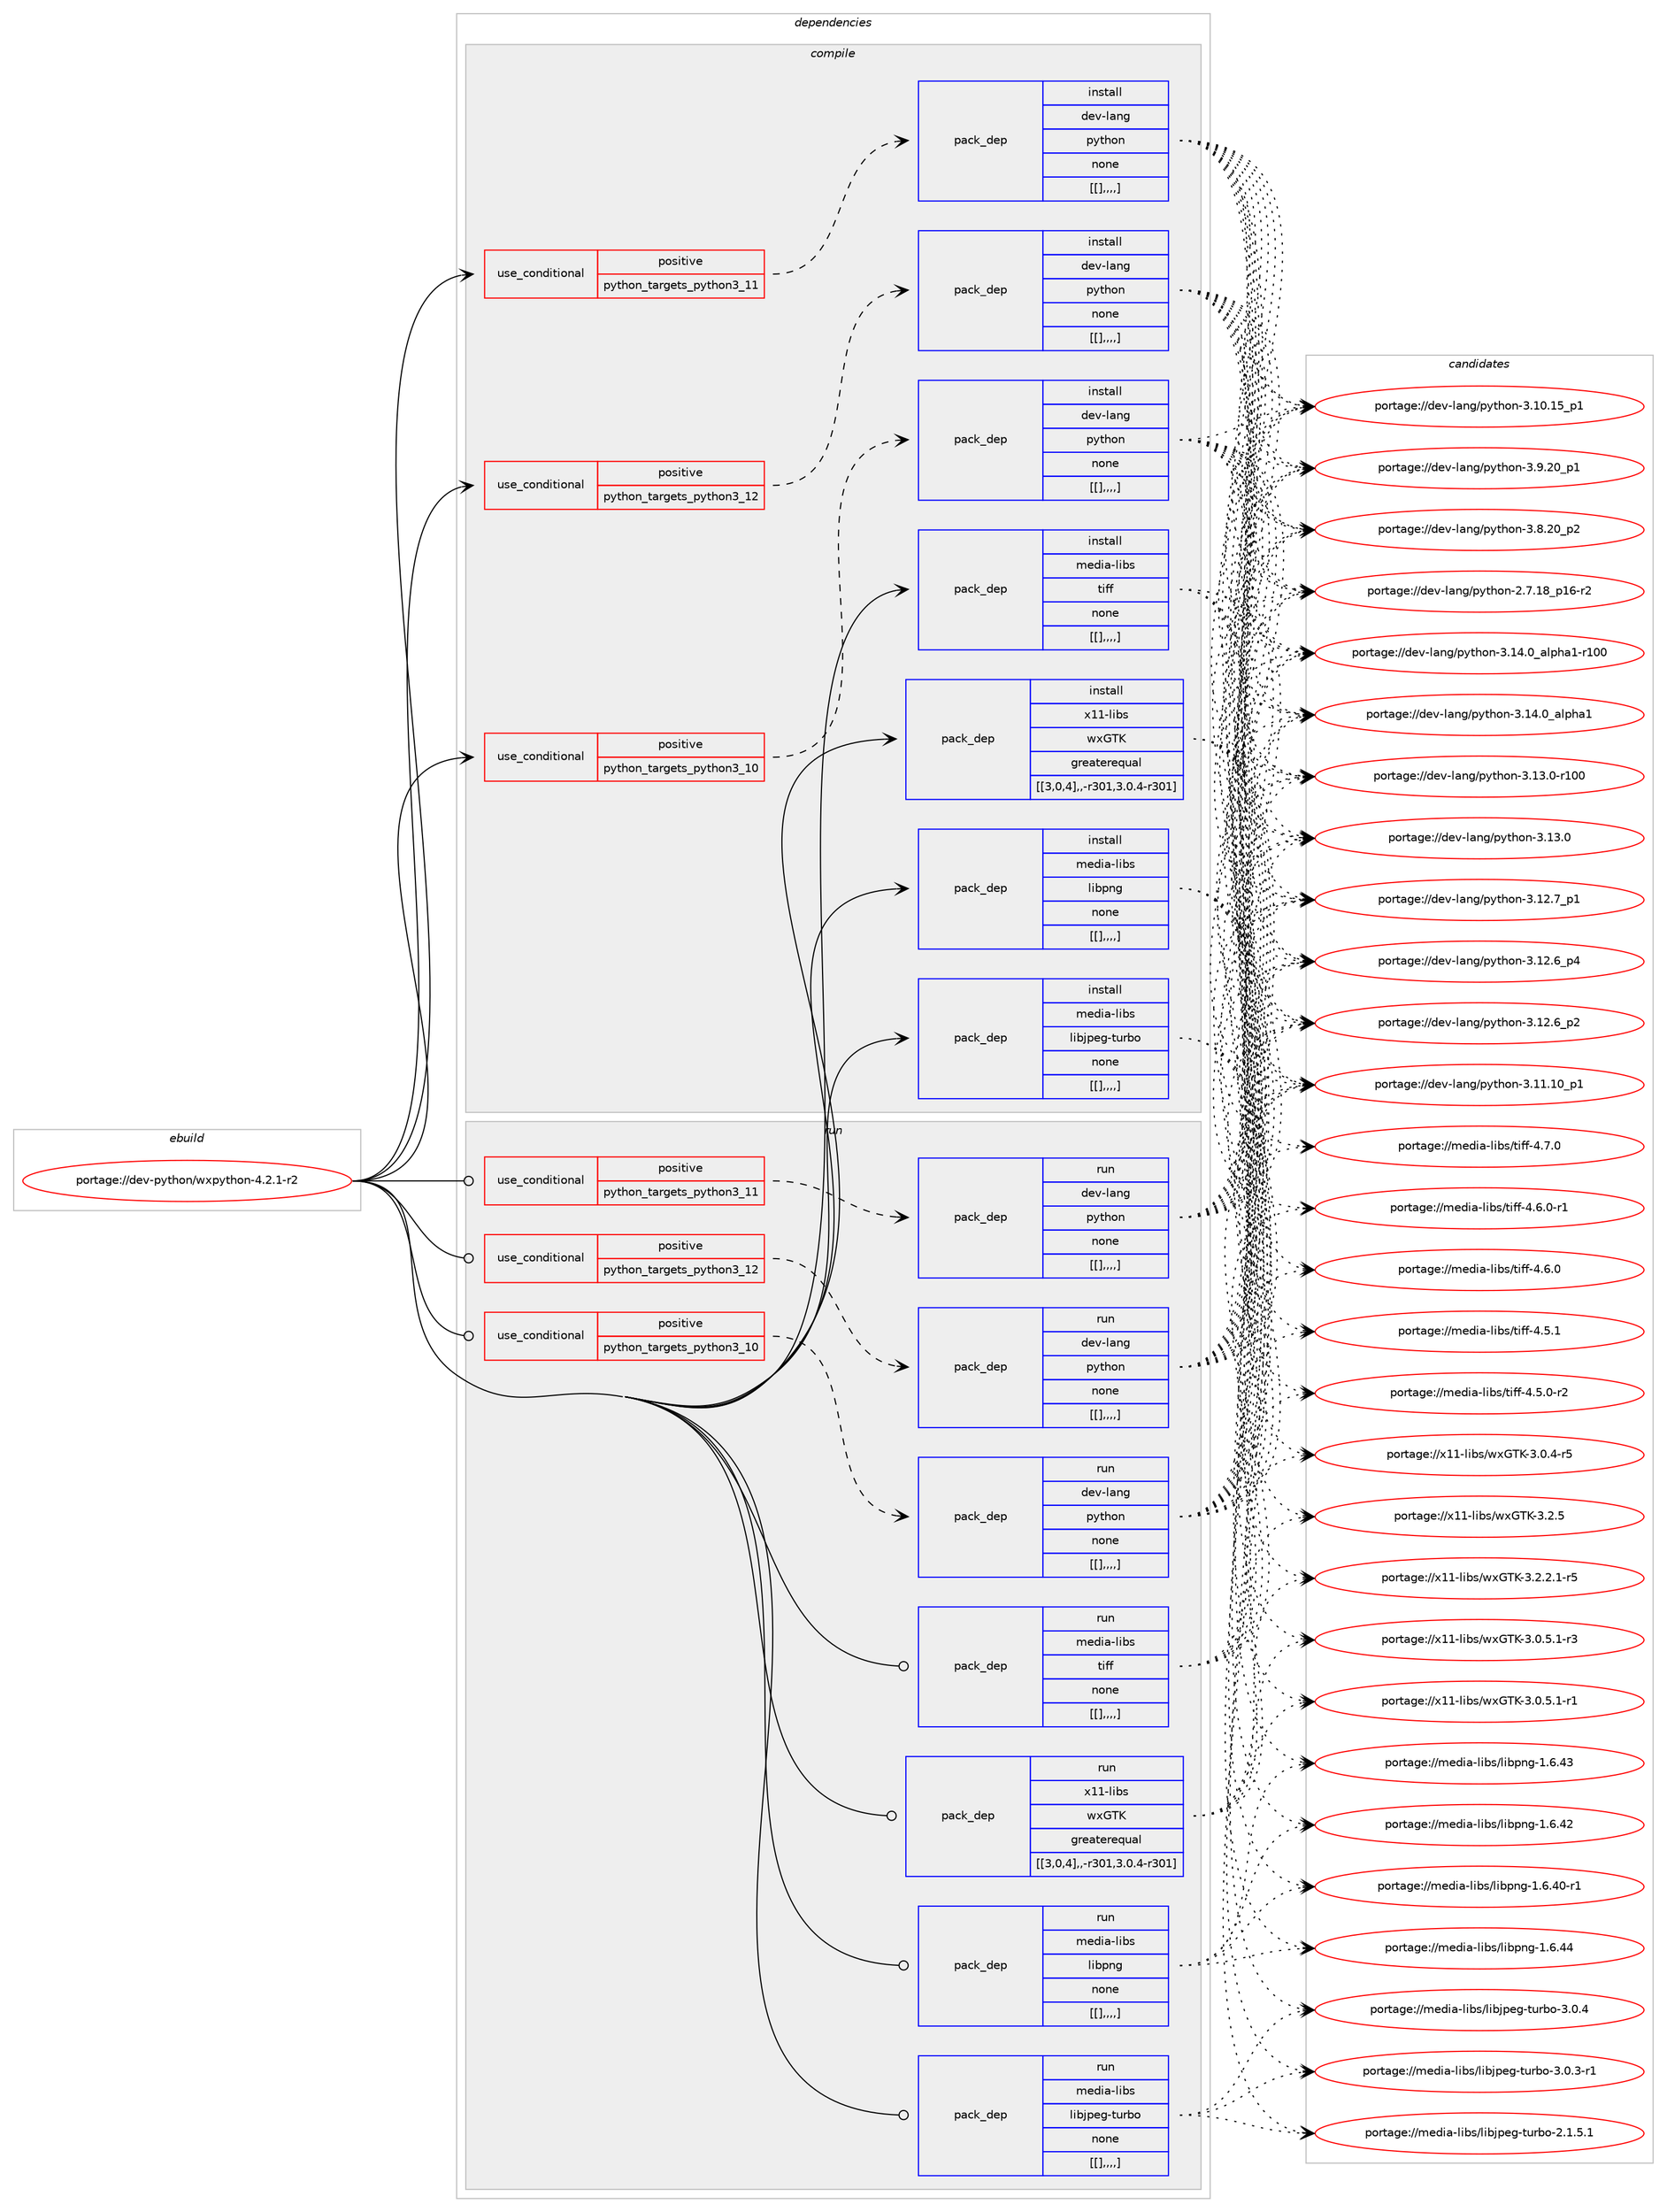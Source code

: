 digraph prolog {

# *************
# Graph options
# *************

newrank=true;
concentrate=true;
compound=true;
graph [rankdir=LR,fontname=Helvetica,fontsize=10,ranksep=1.5];#, ranksep=2.5, nodesep=0.2];
edge  [arrowhead=vee];
node  [fontname=Helvetica,fontsize=10];

# **********
# The ebuild
# **********

subgraph cluster_leftcol {
color=gray;
label=<<i>ebuild</i>>;
id [label="portage://dev-python/wxpython-4.2.1-r2", color=red, width=4, href="../dev-python/wxpython-4.2.1-r2.svg"];
}

# ****************
# The dependencies
# ****************

subgraph cluster_midcol {
color=gray;
label=<<i>dependencies</i>>;
subgraph cluster_compile {
fillcolor="#eeeeee";
style=filled;
label=<<i>compile</i>>;
subgraph cond44253 {
dependency175074 [label=<<TABLE BORDER="0" CELLBORDER="1" CELLSPACING="0" CELLPADDING="4"><TR><TD ROWSPAN="3" CELLPADDING="10">use_conditional</TD></TR><TR><TD>positive</TD></TR><TR><TD>python_targets_python3_10</TD></TR></TABLE>>, shape=none, color=red];
subgraph pack129469 {
dependency175095 [label=<<TABLE BORDER="0" CELLBORDER="1" CELLSPACING="0" CELLPADDING="4" WIDTH="220"><TR><TD ROWSPAN="6" CELLPADDING="30">pack_dep</TD></TR><TR><TD WIDTH="110">install</TD></TR><TR><TD>dev-lang</TD></TR><TR><TD>python</TD></TR><TR><TD>none</TD></TR><TR><TD>[[],,,,]</TD></TR></TABLE>>, shape=none, color=blue];
}
dependency175074:e -> dependency175095:w [weight=20,style="dashed",arrowhead="vee"];
}
id:e -> dependency175074:w [weight=20,style="solid",arrowhead="vee"];
subgraph cond44280 {
dependency175108 [label=<<TABLE BORDER="0" CELLBORDER="1" CELLSPACING="0" CELLPADDING="4"><TR><TD ROWSPAN="3" CELLPADDING="10">use_conditional</TD></TR><TR><TD>positive</TD></TR><TR><TD>python_targets_python3_11</TD></TR></TABLE>>, shape=none, color=red];
subgraph pack129507 {
dependency175240 [label=<<TABLE BORDER="0" CELLBORDER="1" CELLSPACING="0" CELLPADDING="4" WIDTH="220"><TR><TD ROWSPAN="6" CELLPADDING="30">pack_dep</TD></TR><TR><TD WIDTH="110">install</TD></TR><TR><TD>dev-lang</TD></TR><TR><TD>python</TD></TR><TR><TD>none</TD></TR><TR><TD>[[],,,,]</TD></TR></TABLE>>, shape=none, color=blue];
}
dependency175108:e -> dependency175240:w [weight=20,style="dashed",arrowhead="vee"];
}
id:e -> dependency175108:w [weight=20,style="solid",arrowhead="vee"];
subgraph cond44337 {
dependency175243 [label=<<TABLE BORDER="0" CELLBORDER="1" CELLSPACING="0" CELLPADDING="4"><TR><TD ROWSPAN="3" CELLPADDING="10">use_conditional</TD></TR><TR><TD>positive</TD></TR><TR><TD>python_targets_python3_12</TD></TR></TABLE>>, shape=none, color=red];
subgraph pack129563 {
dependency175248 [label=<<TABLE BORDER="0" CELLBORDER="1" CELLSPACING="0" CELLPADDING="4" WIDTH="220"><TR><TD ROWSPAN="6" CELLPADDING="30">pack_dep</TD></TR><TR><TD WIDTH="110">install</TD></TR><TR><TD>dev-lang</TD></TR><TR><TD>python</TD></TR><TR><TD>none</TD></TR><TR><TD>[[],,,,]</TD></TR></TABLE>>, shape=none, color=blue];
}
dependency175243:e -> dependency175248:w [weight=20,style="dashed",arrowhead="vee"];
}
id:e -> dependency175243:w [weight=20,style="solid",arrowhead="vee"];
subgraph pack129568 {
dependency175257 [label=<<TABLE BORDER="0" CELLBORDER="1" CELLSPACING="0" CELLPADDING="4" WIDTH="220"><TR><TD ROWSPAN="6" CELLPADDING="30">pack_dep</TD></TR><TR><TD WIDTH="110">install</TD></TR><TR><TD>media-libs</TD></TR><TR><TD>libjpeg-turbo</TD></TR><TR><TD>none</TD></TR><TR><TD>[[],,,,]</TD></TR></TABLE>>, shape=none, color=blue];
}
id:e -> dependency175257:w [weight=20,style="solid",arrowhead="vee"];
subgraph pack129610 {
dependency175335 [label=<<TABLE BORDER="0" CELLBORDER="1" CELLSPACING="0" CELLPADDING="4" WIDTH="220"><TR><TD ROWSPAN="6" CELLPADDING="30">pack_dep</TD></TR><TR><TD WIDTH="110">install</TD></TR><TR><TD>media-libs</TD></TR><TR><TD>libpng</TD></TR><TR><TD>none</TD></TR><TR><TD>[[],,,,]</TD></TR></TABLE>>, shape=none, color=blue];
}
id:e -> dependency175335:w [weight=20,style="solid",arrowhead="vee"];
subgraph pack129626 {
dependency175359 [label=<<TABLE BORDER="0" CELLBORDER="1" CELLSPACING="0" CELLPADDING="4" WIDTH="220"><TR><TD ROWSPAN="6" CELLPADDING="30">pack_dep</TD></TR><TR><TD WIDTH="110">install</TD></TR><TR><TD>media-libs</TD></TR><TR><TD>tiff</TD></TR><TR><TD>none</TD></TR><TR><TD>[[],,,,]</TD></TR></TABLE>>, shape=none, color=blue];
}
id:e -> dependency175359:w [weight=20,style="solid",arrowhead="vee"];
subgraph pack129652 {
dependency175405 [label=<<TABLE BORDER="0" CELLBORDER="1" CELLSPACING="0" CELLPADDING="4" WIDTH="220"><TR><TD ROWSPAN="6" CELLPADDING="30">pack_dep</TD></TR><TR><TD WIDTH="110">install</TD></TR><TR><TD>x11-libs</TD></TR><TR><TD>wxGTK</TD></TR><TR><TD>greaterequal</TD></TR><TR><TD>[[3,0,4],,-r301,3.0.4-r301]</TD></TR></TABLE>>, shape=none, color=blue];
}
id:e -> dependency175405:w [weight=20,style="solid",arrowhead="vee"];
}
subgraph cluster_compileandrun {
fillcolor="#eeeeee";
style=filled;
label=<<i>compile and run</i>>;
}
subgraph cluster_run {
fillcolor="#eeeeee";
style=filled;
label=<<i>run</i>>;
subgraph cond44445 {
dependency175521 [label=<<TABLE BORDER="0" CELLBORDER="1" CELLSPACING="0" CELLPADDING="4"><TR><TD ROWSPAN="3" CELLPADDING="10">use_conditional</TD></TR><TR><TD>positive</TD></TR><TR><TD>python_targets_python3_10</TD></TR></TABLE>>, shape=none, color=red];
subgraph pack129744 {
dependency175566 [label=<<TABLE BORDER="0" CELLBORDER="1" CELLSPACING="0" CELLPADDING="4" WIDTH="220"><TR><TD ROWSPAN="6" CELLPADDING="30">pack_dep</TD></TR><TR><TD WIDTH="110">run</TD></TR><TR><TD>dev-lang</TD></TR><TR><TD>python</TD></TR><TR><TD>none</TD></TR><TR><TD>[[],,,,]</TD></TR></TABLE>>, shape=none, color=blue];
}
dependency175521:e -> dependency175566:w [weight=20,style="dashed",arrowhead="vee"];
}
id:e -> dependency175521:w [weight=20,style="solid",arrowhead="odot"];
subgraph cond44483 {
dependency175622 [label=<<TABLE BORDER="0" CELLBORDER="1" CELLSPACING="0" CELLPADDING="4"><TR><TD ROWSPAN="3" CELLPADDING="10">use_conditional</TD></TR><TR><TD>positive</TD></TR><TR><TD>python_targets_python3_11</TD></TR></TABLE>>, shape=none, color=red];
subgraph pack129780 {
dependency175656 [label=<<TABLE BORDER="0" CELLBORDER="1" CELLSPACING="0" CELLPADDING="4" WIDTH="220"><TR><TD ROWSPAN="6" CELLPADDING="30">pack_dep</TD></TR><TR><TD WIDTH="110">run</TD></TR><TR><TD>dev-lang</TD></TR><TR><TD>python</TD></TR><TR><TD>none</TD></TR><TR><TD>[[],,,,]</TD></TR></TABLE>>, shape=none, color=blue];
}
dependency175622:e -> dependency175656:w [weight=20,style="dashed",arrowhead="vee"];
}
id:e -> dependency175622:w [weight=20,style="solid",arrowhead="odot"];
subgraph cond44514 {
dependency175670 [label=<<TABLE BORDER="0" CELLBORDER="1" CELLSPACING="0" CELLPADDING="4"><TR><TD ROWSPAN="3" CELLPADDING="10">use_conditional</TD></TR><TR><TD>positive</TD></TR><TR><TD>python_targets_python3_12</TD></TR></TABLE>>, shape=none, color=red];
subgraph pack129839 {
dependency175741 [label=<<TABLE BORDER="0" CELLBORDER="1" CELLSPACING="0" CELLPADDING="4" WIDTH="220"><TR><TD ROWSPAN="6" CELLPADDING="30">pack_dep</TD></TR><TR><TD WIDTH="110">run</TD></TR><TR><TD>dev-lang</TD></TR><TR><TD>python</TD></TR><TR><TD>none</TD></TR><TR><TD>[[],,,,]</TD></TR></TABLE>>, shape=none, color=blue];
}
dependency175670:e -> dependency175741:w [weight=20,style="dashed",arrowhead="vee"];
}
id:e -> dependency175670:w [weight=20,style="solid",arrowhead="odot"];
subgraph pack129857 {
dependency175762 [label=<<TABLE BORDER="0" CELLBORDER="1" CELLSPACING="0" CELLPADDING="4" WIDTH="220"><TR><TD ROWSPAN="6" CELLPADDING="30">pack_dep</TD></TR><TR><TD WIDTH="110">run</TD></TR><TR><TD>media-libs</TD></TR><TR><TD>libjpeg-turbo</TD></TR><TR><TD>none</TD></TR><TR><TD>[[],,,,]</TD></TR></TABLE>>, shape=none, color=blue];
}
id:e -> dependency175762:w [weight=20,style="solid",arrowhead="odot"];
subgraph pack129860 {
dependency175799 [label=<<TABLE BORDER="0" CELLBORDER="1" CELLSPACING="0" CELLPADDING="4" WIDTH="220"><TR><TD ROWSPAN="6" CELLPADDING="30">pack_dep</TD></TR><TR><TD WIDTH="110">run</TD></TR><TR><TD>media-libs</TD></TR><TR><TD>libpng</TD></TR><TR><TD>none</TD></TR><TR><TD>[[],,,,]</TD></TR></TABLE>>, shape=none, color=blue];
}
id:e -> dependency175799:w [weight=20,style="solid",arrowhead="odot"];
subgraph pack129895 {
dependency175831 [label=<<TABLE BORDER="0" CELLBORDER="1" CELLSPACING="0" CELLPADDING="4" WIDTH="220"><TR><TD ROWSPAN="6" CELLPADDING="30">pack_dep</TD></TR><TR><TD WIDTH="110">run</TD></TR><TR><TD>media-libs</TD></TR><TR><TD>tiff</TD></TR><TR><TD>none</TD></TR><TR><TD>[[],,,,]</TD></TR></TABLE>>, shape=none, color=blue];
}
id:e -> dependency175831:w [weight=20,style="solid",arrowhead="odot"];
subgraph pack129898 {
dependency175835 [label=<<TABLE BORDER="0" CELLBORDER="1" CELLSPACING="0" CELLPADDING="4" WIDTH="220"><TR><TD ROWSPAN="6" CELLPADDING="30">pack_dep</TD></TR><TR><TD WIDTH="110">run</TD></TR><TR><TD>x11-libs</TD></TR><TR><TD>wxGTK</TD></TR><TR><TD>greaterequal</TD></TR><TR><TD>[[3,0,4],,-r301,3.0.4-r301]</TD></TR></TABLE>>, shape=none, color=blue];
}
id:e -> dependency175835:w [weight=20,style="solid",arrowhead="odot"];
}
}

# **************
# The candidates
# **************

subgraph cluster_choices {
rank=same;
color=gray;
label=<<i>candidates</i>>;

subgraph choice129734 {
color=black;
nodesep=1;
choice100101118451089711010347112121116104111110455146495246489597108112104974945114494848 [label="portage://dev-lang/python-3.14.0_alpha1-r100", color=red, width=4,href="../dev-lang/python-3.14.0_alpha1-r100.svg"];
choice1001011184510897110103471121211161041111104551464952464895971081121049749 [label="portage://dev-lang/python-3.14.0_alpha1", color=red, width=4,href="../dev-lang/python-3.14.0_alpha1.svg"];
choice1001011184510897110103471121211161041111104551464951464845114494848 [label="portage://dev-lang/python-3.13.0-r100", color=red, width=4,href="../dev-lang/python-3.13.0-r100.svg"];
choice10010111845108971101034711212111610411111045514649514648 [label="portage://dev-lang/python-3.13.0", color=red, width=4,href="../dev-lang/python-3.13.0.svg"];
choice100101118451089711010347112121116104111110455146495046559511249 [label="portage://dev-lang/python-3.12.7_p1", color=red, width=4,href="../dev-lang/python-3.12.7_p1.svg"];
choice100101118451089711010347112121116104111110455146495046549511252 [label="portage://dev-lang/python-3.12.6_p4", color=red, width=4,href="../dev-lang/python-3.12.6_p4.svg"];
choice100101118451089711010347112121116104111110455146495046549511250 [label="portage://dev-lang/python-3.12.6_p2", color=red, width=4,href="../dev-lang/python-3.12.6_p2.svg"];
choice10010111845108971101034711212111610411111045514649494649489511249 [label="portage://dev-lang/python-3.11.10_p1", color=red, width=4,href="../dev-lang/python-3.11.10_p1.svg"];
choice10010111845108971101034711212111610411111045514649484649539511249 [label="portage://dev-lang/python-3.10.15_p1", color=red, width=4,href="../dev-lang/python-3.10.15_p1.svg"];
choice100101118451089711010347112121116104111110455146574650489511249 [label="portage://dev-lang/python-3.9.20_p1", color=red, width=4,href="../dev-lang/python-3.9.20_p1.svg"];
choice100101118451089711010347112121116104111110455146564650489511250 [label="portage://dev-lang/python-3.8.20_p2", color=red, width=4,href="../dev-lang/python-3.8.20_p2.svg"];
choice100101118451089711010347112121116104111110455046554649569511249544511450 [label="portage://dev-lang/python-2.7.18_p16-r2", color=red, width=4,href="../dev-lang/python-2.7.18_p16-r2.svg"];
dependency175095:e -> choice100101118451089711010347112121116104111110455146495246489597108112104974945114494848:w [style=dotted,weight="100"];
dependency175095:e -> choice1001011184510897110103471121211161041111104551464952464895971081121049749:w [style=dotted,weight="100"];
dependency175095:e -> choice1001011184510897110103471121211161041111104551464951464845114494848:w [style=dotted,weight="100"];
dependency175095:e -> choice10010111845108971101034711212111610411111045514649514648:w [style=dotted,weight="100"];
dependency175095:e -> choice100101118451089711010347112121116104111110455146495046559511249:w [style=dotted,weight="100"];
dependency175095:e -> choice100101118451089711010347112121116104111110455146495046549511252:w [style=dotted,weight="100"];
dependency175095:e -> choice100101118451089711010347112121116104111110455146495046549511250:w [style=dotted,weight="100"];
dependency175095:e -> choice10010111845108971101034711212111610411111045514649494649489511249:w [style=dotted,weight="100"];
dependency175095:e -> choice10010111845108971101034711212111610411111045514649484649539511249:w [style=dotted,weight="100"];
dependency175095:e -> choice100101118451089711010347112121116104111110455146574650489511249:w [style=dotted,weight="100"];
dependency175095:e -> choice100101118451089711010347112121116104111110455146564650489511250:w [style=dotted,weight="100"];
dependency175095:e -> choice100101118451089711010347112121116104111110455046554649569511249544511450:w [style=dotted,weight="100"];
}
subgraph choice129755 {
color=black;
nodesep=1;
choice100101118451089711010347112121116104111110455146495246489597108112104974945114494848 [label="portage://dev-lang/python-3.14.0_alpha1-r100", color=red, width=4,href="../dev-lang/python-3.14.0_alpha1-r100.svg"];
choice1001011184510897110103471121211161041111104551464952464895971081121049749 [label="portage://dev-lang/python-3.14.0_alpha1", color=red, width=4,href="../dev-lang/python-3.14.0_alpha1.svg"];
choice1001011184510897110103471121211161041111104551464951464845114494848 [label="portage://dev-lang/python-3.13.0-r100", color=red, width=4,href="../dev-lang/python-3.13.0-r100.svg"];
choice10010111845108971101034711212111610411111045514649514648 [label="portage://dev-lang/python-3.13.0", color=red, width=4,href="../dev-lang/python-3.13.0.svg"];
choice100101118451089711010347112121116104111110455146495046559511249 [label="portage://dev-lang/python-3.12.7_p1", color=red, width=4,href="../dev-lang/python-3.12.7_p1.svg"];
choice100101118451089711010347112121116104111110455146495046549511252 [label="portage://dev-lang/python-3.12.6_p4", color=red, width=4,href="../dev-lang/python-3.12.6_p4.svg"];
choice100101118451089711010347112121116104111110455146495046549511250 [label="portage://dev-lang/python-3.12.6_p2", color=red, width=4,href="../dev-lang/python-3.12.6_p2.svg"];
choice10010111845108971101034711212111610411111045514649494649489511249 [label="portage://dev-lang/python-3.11.10_p1", color=red, width=4,href="../dev-lang/python-3.11.10_p1.svg"];
choice10010111845108971101034711212111610411111045514649484649539511249 [label="portage://dev-lang/python-3.10.15_p1", color=red, width=4,href="../dev-lang/python-3.10.15_p1.svg"];
choice100101118451089711010347112121116104111110455146574650489511249 [label="portage://dev-lang/python-3.9.20_p1", color=red, width=4,href="../dev-lang/python-3.9.20_p1.svg"];
choice100101118451089711010347112121116104111110455146564650489511250 [label="portage://dev-lang/python-3.8.20_p2", color=red, width=4,href="../dev-lang/python-3.8.20_p2.svg"];
choice100101118451089711010347112121116104111110455046554649569511249544511450 [label="portage://dev-lang/python-2.7.18_p16-r2", color=red, width=4,href="../dev-lang/python-2.7.18_p16-r2.svg"];
dependency175240:e -> choice100101118451089711010347112121116104111110455146495246489597108112104974945114494848:w [style=dotted,weight="100"];
dependency175240:e -> choice1001011184510897110103471121211161041111104551464952464895971081121049749:w [style=dotted,weight="100"];
dependency175240:e -> choice1001011184510897110103471121211161041111104551464951464845114494848:w [style=dotted,weight="100"];
dependency175240:e -> choice10010111845108971101034711212111610411111045514649514648:w [style=dotted,weight="100"];
dependency175240:e -> choice100101118451089711010347112121116104111110455146495046559511249:w [style=dotted,weight="100"];
dependency175240:e -> choice100101118451089711010347112121116104111110455146495046549511252:w [style=dotted,weight="100"];
dependency175240:e -> choice100101118451089711010347112121116104111110455146495046549511250:w [style=dotted,weight="100"];
dependency175240:e -> choice10010111845108971101034711212111610411111045514649494649489511249:w [style=dotted,weight="100"];
dependency175240:e -> choice10010111845108971101034711212111610411111045514649484649539511249:w [style=dotted,weight="100"];
dependency175240:e -> choice100101118451089711010347112121116104111110455146574650489511249:w [style=dotted,weight="100"];
dependency175240:e -> choice100101118451089711010347112121116104111110455146564650489511250:w [style=dotted,weight="100"];
dependency175240:e -> choice100101118451089711010347112121116104111110455046554649569511249544511450:w [style=dotted,weight="100"];
}
subgraph choice129761 {
color=black;
nodesep=1;
choice100101118451089711010347112121116104111110455146495246489597108112104974945114494848 [label="portage://dev-lang/python-3.14.0_alpha1-r100", color=red, width=4,href="../dev-lang/python-3.14.0_alpha1-r100.svg"];
choice1001011184510897110103471121211161041111104551464952464895971081121049749 [label="portage://dev-lang/python-3.14.0_alpha1", color=red, width=4,href="../dev-lang/python-3.14.0_alpha1.svg"];
choice1001011184510897110103471121211161041111104551464951464845114494848 [label="portage://dev-lang/python-3.13.0-r100", color=red, width=4,href="../dev-lang/python-3.13.0-r100.svg"];
choice10010111845108971101034711212111610411111045514649514648 [label="portage://dev-lang/python-3.13.0", color=red, width=4,href="../dev-lang/python-3.13.0.svg"];
choice100101118451089711010347112121116104111110455146495046559511249 [label="portage://dev-lang/python-3.12.7_p1", color=red, width=4,href="../dev-lang/python-3.12.7_p1.svg"];
choice100101118451089711010347112121116104111110455146495046549511252 [label="portage://dev-lang/python-3.12.6_p4", color=red, width=4,href="../dev-lang/python-3.12.6_p4.svg"];
choice100101118451089711010347112121116104111110455146495046549511250 [label="portage://dev-lang/python-3.12.6_p2", color=red, width=4,href="../dev-lang/python-3.12.6_p2.svg"];
choice10010111845108971101034711212111610411111045514649494649489511249 [label="portage://dev-lang/python-3.11.10_p1", color=red, width=4,href="../dev-lang/python-3.11.10_p1.svg"];
choice10010111845108971101034711212111610411111045514649484649539511249 [label="portage://dev-lang/python-3.10.15_p1", color=red, width=4,href="../dev-lang/python-3.10.15_p1.svg"];
choice100101118451089711010347112121116104111110455146574650489511249 [label="portage://dev-lang/python-3.9.20_p1", color=red, width=4,href="../dev-lang/python-3.9.20_p1.svg"];
choice100101118451089711010347112121116104111110455146564650489511250 [label="portage://dev-lang/python-3.8.20_p2", color=red, width=4,href="../dev-lang/python-3.8.20_p2.svg"];
choice100101118451089711010347112121116104111110455046554649569511249544511450 [label="portage://dev-lang/python-2.7.18_p16-r2", color=red, width=4,href="../dev-lang/python-2.7.18_p16-r2.svg"];
dependency175248:e -> choice100101118451089711010347112121116104111110455146495246489597108112104974945114494848:w [style=dotted,weight="100"];
dependency175248:e -> choice1001011184510897110103471121211161041111104551464952464895971081121049749:w [style=dotted,weight="100"];
dependency175248:e -> choice1001011184510897110103471121211161041111104551464951464845114494848:w [style=dotted,weight="100"];
dependency175248:e -> choice10010111845108971101034711212111610411111045514649514648:w [style=dotted,weight="100"];
dependency175248:e -> choice100101118451089711010347112121116104111110455146495046559511249:w [style=dotted,weight="100"];
dependency175248:e -> choice100101118451089711010347112121116104111110455146495046549511252:w [style=dotted,weight="100"];
dependency175248:e -> choice100101118451089711010347112121116104111110455146495046549511250:w [style=dotted,weight="100"];
dependency175248:e -> choice10010111845108971101034711212111610411111045514649494649489511249:w [style=dotted,weight="100"];
dependency175248:e -> choice10010111845108971101034711212111610411111045514649484649539511249:w [style=dotted,weight="100"];
dependency175248:e -> choice100101118451089711010347112121116104111110455146574650489511249:w [style=dotted,weight="100"];
dependency175248:e -> choice100101118451089711010347112121116104111110455146564650489511250:w [style=dotted,weight="100"];
dependency175248:e -> choice100101118451089711010347112121116104111110455046554649569511249544511450:w [style=dotted,weight="100"];
}
subgraph choice129774 {
color=black;
nodesep=1;
choice10910110010597451081059811547108105981061121011034511611711498111455146484652 [label="portage://media-libs/libjpeg-turbo-3.0.4", color=red, width=4,href="../media-libs/libjpeg-turbo-3.0.4.svg"];
choice109101100105974510810598115471081059810611210110345116117114981114551464846514511449 [label="portage://media-libs/libjpeg-turbo-3.0.3-r1", color=red, width=4,href="../media-libs/libjpeg-turbo-3.0.3-r1.svg"];
choice109101100105974510810598115471081059810611210110345116117114981114550464946534649 [label="portage://media-libs/libjpeg-turbo-2.1.5.1", color=red, width=4,href="../media-libs/libjpeg-turbo-2.1.5.1.svg"];
dependency175257:e -> choice10910110010597451081059811547108105981061121011034511611711498111455146484652:w [style=dotted,weight="100"];
dependency175257:e -> choice109101100105974510810598115471081059810611210110345116117114981114551464846514511449:w [style=dotted,weight="100"];
dependency175257:e -> choice109101100105974510810598115471081059810611210110345116117114981114550464946534649:w [style=dotted,weight="100"];
}
subgraph choice129804 {
color=black;
nodesep=1;
choice109101100105974510810598115471081059811211010345494654465252 [label="portage://media-libs/libpng-1.6.44", color=red, width=4,href="../media-libs/libpng-1.6.44.svg"];
choice109101100105974510810598115471081059811211010345494654465251 [label="portage://media-libs/libpng-1.6.43", color=red, width=4,href="../media-libs/libpng-1.6.43.svg"];
choice109101100105974510810598115471081059811211010345494654465250 [label="portage://media-libs/libpng-1.6.42", color=red, width=4,href="../media-libs/libpng-1.6.42.svg"];
choice1091011001059745108105981154710810598112110103454946544652484511449 [label="portage://media-libs/libpng-1.6.40-r1", color=red, width=4,href="../media-libs/libpng-1.6.40-r1.svg"];
dependency175335:e -> choice109101100105974510810598115471081059811211010345494654465252:w [style=dotted,weight="100"];
dependency175335:e -> choice109101100105974510810598115471081059811211010345494654465251:w [style=dotted,weight="100"];
dependency175335:e -> choice109101100105974510810598115471081059811211010345494654465250:w [style=dotted,weight="100"];
dependency175335:e -> choice1091011001059745108105981154710810598112110103454946544652484511449:w [style=dotted,weight="100"];
}
subgraph choice129814 {
color=black;
nodesep=1;
choice10910110010597451081059811547116105102102455246554648 [label="portage://media-libs/tiff-4.7.0", color=red, width=4,href="../media-libs/tiff-4.7.0.svg"];
choice109101100105974510810598115471161051021024552465446484511449 [label="portage://media-libs/tiff-4.6.0-r1", color=red, width=4,href="../media-libs/tiff-4.6.0-r1.svg"];
choice10910110010597451081059811547116105102102455246544648 [label="portage://media-libs/tiff-4.6.0", color=red, width=4,href="../media-libs/tiff-4.6.0.svg"];
choice10910110010597451081059811547116105102102455246534649 [label="portage://media-libs/tiff-4.5.1", color=red, width=4,href="../media-libs/tiff-4.5.1.svg"];
choice109101100105974510810598115471161051021024552465346484511450 [label="portage://media-libs/tiff-4.5.0-r2", color=red, width=4,href="../media-libs/tiff-4.5.0-r2.svg"];
dependency175359:e -> choice10910110010597451081059811547116105102102455246554648:w [style=dotted,weight="100"];
dependency175359:e -> choice109101100105974510810598115471161051021024552465446484511449:w [style=dotted,weight="100"];
dependency175359:e -> choice10910110010597451081059811547116105102102455246544648:w [style=dotted,weight="100"];
dependency175359:e -> choice10910110010597451081059811547116105102102455246534649:w [style=dotted,weight="100"];
dependency175359:e -> choice109101100105974510810598115471161051021024552465346484511450:w [style=dotted,weight="100"];
}
subgraph choice129815 {
color=black;
nodesep=1;
choice1204949451081059811547119120718475455146504653 [label="portage://x11-libs/wxGTK-3.2.5", color=red, width=4,href="../x11-libs/wxGTK-3.2.5.svg"];
choice120494945108105981154711912071847545514650465046494511453 [label="portage://x11-libs/wxGTK-3.2.2.1-r5", color=red, width=4,href="../x11-libs/wxGTK-3.2.2.1-r5.svg"];
choice120494945108105981154711912071847545514648465346494511451 [label="portage://x11-libs/wxGTK-3.0.5.1-r3", color=red, width=4,href="../x11-libs/wxGTK-3.0.5.1-r3.svg"];
choice120494945108105981154711912071847545514648465346494511449 [label="portage://x11-libs/wxGTK-3.0.5.1-r1", color=red, width=4,href="../x11-libs/wxGTK-3.0.5.1-r1.svg"];
choice12049494510810598115471191207184754551464846524511453 [label="portage://x11-libs/wxGTK-3.0.4-r5", color=red, width=4,href="../x11-libs/wxGTK-3.0.4-r5.svg"];
dependency175405:e -> choice1204949451081059811547119120718475455146504653:w [style=dotted,weight="100"];
dependency175405:e -> choice120494945108105981154711912071847545514650465046494511453:w [style=dotted,weight="100"];
dependency175405:e -> choice120494945108105981154711912071847545514648465346494511451:w [style=dotted,weight="100"];
dependency175405:e -> choice120494945108105981154711912071847545514648465346494511449:w [style=dotted,weight="100"];
dependency175405:e -> choice12049494510810598115471191207184754551464846524511453:w [style=dotted,weight="100"];
}
subgraph choice129833 {
color=black;
nodesep=1;
choice100101118451089711010347112121116104111110455146495246489597108112104974945114494848 [label="portage://dev-lang/python-3.14.0_alpha1-r100", color=red, width=4,href="../dev-lang/python-3.14.0_alpha1-r100.svg"];
choice1001011184510897110103471121211161041111104551464952464895971081121049749 [label="portage://dev-lang/python-3.14.0_alpha1", color=red, width=4,href="../dev-lang/python-3.14.0_alpha1.svg"];
choice1001011184510897110103471121211161041111104551464951464845114494848 [label="portage://dev-lang/python-3.13.0-r100", color=red, width=4,href="../dev-lang/python-3.13.0-r100.svg"];
choice10010111845108971101034711212111610411111045514649514648 [label="portage://dev-lang/python-3.13.0", color=red, width=4,href="../dev-lang/python-3.13.0.svg"];
choice100101118451089711010347112121116104111110455146495046559511249 [label="portage://dev-lang/python-3.12.7_p1", color=red, width=4,href="../dev-lang/python-3.12.7_p1.svg"];
choice100101118451089711010347112121116104111110455146495046549511252 [label="portage://dev-lang/python-3.12.6_p4", color=red, width=4,href="../dev-lang/python-3.12.6_p4.svg"];
choice100101118451089711010347112121116104111110455146495046549511250 [label="portage://dev-lang/python-3.12.6_p2", color=red, width=4,href="../dev-lang/python-3.12.6_p2.svg"];
choice10010111845108971101034711212111610411111045514649494649489511249 [label="portage://dev-lang/python-3.11.10_p1", color=red, width=4,href="../dev-lang/python-3.11.10_p1.svg"];
choice10010111845108971101034711212111610411111045514649484649539511249 [label="portage://dev-lang/python-3.10.15_p1", color=red, width=4,href="../dev-lang/python-3.10.15_p1.svg"];
choice100101118451089711010347112121116104111110455146574650489511249 [label="portage://dev-lang/python-3.9.20_p1", color=red, width=4,href="../dev-lang/python-3.9.20_p1.svg"];
choice100101118451089711010347112121116104111110455146564650489511250 [label="portage://dev-lang/python-3.8.20_p2", color=red, width=4,href="../dev-lang/python-3.8.20_p2.svg"];
choice100101118451089711010347112121116104111110455046554649569511249544511450 [label="portage://dev-lang/python-2.7.18_p16-r2", color=red, width=4,href="../dev-lang/python-2.7.18_p16-r2.svg"];
dependency175566:e -> choice100101118451089711010347112121116104111110455146495246489597108112104974945114494848:w [style=dotted,weight="100"];
dependency175566:e -> choice1001011184510897110103471121211161041111104551464952464895971081121049749:w [style=dotted,weight="100"];
dependency175566:e -> choice1001011184510897110103471121211161041111104551464951464845114494848:w [style=dotted,weight="100"];
dependency175566:e -> choice10010111845108971101034711212111610411111045514649514648:w [style=dotted,weight="100"];
dependency175566:e -> choice100101118451089711010347112121116104111110455146495046559511249:w [style=dotted,weight="100"];
dependency175566:e -> choice100101118451089711010347112121116104111110455146495046549511252:w [style=dotted,weight="100"];
dependency175566:e -> choice100101118451089711010347112121116104111110455146495046549511250:w [style=dotted,weight="100"];
dependency175566:e -> choice10010111845108971101034711212111610411111045514649494649489511249:w [style=dotted,weight="100"];
dependency175566:e -> choice10010111845108971101034711212111610411111045514649484649539511249:w [style=dotted,weight="100"];
dependency175566:e -> choice100101118451089711010347112121116104111110455146574650489511249:w [style=dotted,weight="100"];
dependency175566:e -> choice100101118451089711010347112121116104111110455146564650489511250:w [style=dotted,weight="100"];
dependency175566:e -> choice100101118451089711010347112121116104111110455046554649569511249544511450:w [style=dotted,weight="100"];
}
subgraph choice129838 {
color=black;
nodesep=1;
choice100101118451089711010347112121116104111110455146495246489597108112104974945114494848 [label="portage://dev-lang/python-3.14.0_alpha1-r100", color=red, width=4,href="../dev-lang/python-3.14.0_alpha1-r100.svg"];
choice1001011184510897110103471121211161041111104551464952464895971081121049749 [label="portage://dev-lang/python-3.14.0_alpha1", color=red, width=4,href="../dev-lang/python-3.14.0_alpha1.svg"];
choice1001011184510897110103471121211161041111104551464951464845114494848 [label="portage://dev-lang/python-3.13.0-r100", color=red, width=4,href="../dev-lang/python-3.13.0-r100.svg"];
choice10010111845108971101034711212111610411111045514649514648 [label="portage://dev-lang/python-3.13.0", color=red, width=4,href="../dev-lang/python-3.13.0.svg"];
choice100101118451089711010347112121116104111110455146495046559511249 [label="portage://dev-lang/python-3.12.7_p1", color=red, width=4,href="../dev-lang/python-3.12.7_p1.svg"];
choice100101118451089711010347112121116104111110455146495046549511252 [label="portage://dev-lang/python-3.12.6_p4", color=red, width=4,href="../dev-lang/python-3.12.6_p4.svg"];
choice100101118451089711010347112121116104111110455146495046549511250 [label="portage://dev-lang/python-3.12.6_p2", color=red, width=4,href="../dev-lang/python-3.12.6_p2.svg"];
choice10010111845108971101034711212111610411111045514649494649489511249 [label="portage://dev-lang/python-3.11.10_p1", color=red, width=4,href="../dev-lang/python-3.11.10_p1.svg"];
choice10010111845108971101034711212111610411111045514649484649539511249 [label="portage://dev-lang/python-3.10.15_p1", color=red, width=4,href="../dev-lang/python-3.10.15_p1.svg"];
choice100101118451089711010347112121116104111110455146574650489511249 [label="portage://dev-lang/python-3.9.20_p1", color=red, width=4,href="../dev-lang/python-3.9.20_p1.svg"];
choice100101118451089711010347112121116104111110455146564650489511250 [label="portage://dev-lang/python-3.8.20_p2", color=red, width=4,href="../dev-lang/python-3.8.20_p2.svg"];
choice100101118451089711010347112121116104111110455046554649569511249544511450 [label="portage://dev-lang/python-2.7.18_p16-r2", color=red, width=4,href="../dev-lang/python-2.7.18_p16-r2.svg"];
dependency175656:e -> choice100101118451089711010347112121116104111110455146495246489597108112104974945114494848:w [style=dotted,weight="100"];
dependency175656:e -> choice1001011184510897110103471121211161041111104551464952464895971081121049749:w [style=dotted,weight="100"];
dependency175656:e -> choice1001011184510897110103471121211161041111104551464951464845114494848:w [style=dotted,weight="100"];
dependency175656:e -> choice10010111845108971101034711212111610411111045514649514648:w [style=dotted,weight="100"];
dependency175656:e -> choice100101118451089711010347112121116104111110455146495046559511249:w [style=dotted,weight="100"];
dependency175656:e -> choice100101118451089711010347112121116104111110455146495046549511252:w [style=dotted,weight="100"];
dependency175656:e -> choice100101118451089711010347112121116104111110455146495046549511250:w [style=dotted,weight="100"];
dependency175656:e -> choice10010111845108971101034711212111610411111045514649494649489511249:w [style=dotted,weight="100"];
dependency175656:e -> choice10010111845108971101034711212111610411111045514649484649539511249:w [style=dotted,weight="100"];
dependency175656:e -> choice100101118451089711010347112121116104111110455146574650489511249:w [style=dotted,weight="100"];
dependency175656:e -> choice100101118451089711010347112121116104111110455146564650489511250:w [style=dotted,weight="100"];
dependency175656:e -> choice100101118451089711010347112121116104111110455046554649569511249544511450:w [style=dotted,weight="100"];
}
subgraph choice129849 {
color=black;
nodesep=1;
choice100101118451089711010347112121116104111110455146495246489597108112104974945114494848 [label="portage://dev-lang/python-3.14.0_alpha1-r100", color=red, width=4,href="../dev-lang/python-3.14.0_alpha1-r100.svg"];
choice1001011184510897110103471121211161041111104551464952464895971081121049749 [label="portage://dev-lang/python-3.14.0_alpha1", color=red, width=4,href="../dev-lang/python-3.14.0_alpha1.svg"];
choice1001011184510897110103471121211161041111104551464951464845114494848 [label="portage://dev-lang/python-3.13.0-r100", color=red, width=4,href="../dev-lang/python-3.13.0-r100.svg"];
choice10010111845108971101034711212111610411111045514649514648 [label="portage://dev-lang/python-3.13.0", color=red, width=4,href="../dev-lang/python-3.13.0.svg"];
choice100101118451089711010347112121116104111110455146495046559511249 [label="portage://dev-lang/python-3.12.7_p1", color=red, width=4,href="../dev-lang/python-3.12.7_p1.svg"];
choice100101118451089711010347112121116104111110455146495046549511252 [label="portage://dev-lang/python-3.12.6_p4", color=red, width=4,href="../dev-lang/python-3.12.6_p4.svg"];
choice100101118451089711010347112121116104111110455146495046549511250 [label="portage://dev-lang/python-3.12.6_p2", color=red, width=4,href="../dev-lang/python-3.12.6_p2.svg"];
choice10010111845108971101034711212111610411111045514649494649489511249 [label="portage://dev-lang/python-3.11.10_p1", color=red, width=4,href="../dev-lang/python-3.11.10_p1.svg"];
choice10010111845108971101034711212111610411111045514649484649539511249 [label="portage://dev-lang/python-3.10.15_p1", color=red, width=4,href="../dev-lang/python-3.10.15_p1.svg"];
choice100101118451089711010347112121116104111110455146574650489511249 [label="portage://dev-lang/python-3.9.20_p1", color=red, width=4,href="../dev-lang/python-3.9.20_p1.svg"];
choice100101118451089711010347112121116104111110455146564650489511250 [label="portage://dev-lang/python-3.8.20_p2", color=red, width=4,href="../dev-lang/python-3.8.20_p2.svg"];
choice100101118451089711010347112121116104111110455046554649569511249544511450 [label="portage://dev-lang/python-2.7.18_p16-r2", color=red, width=4,href="../dev-lang/python-2.7.18_p16-r2.svg"];
dependency175741:e -> choice100101118451089711010347112121116104111110455146495246489597108112104974945114494848:w [style=dotted,weight="100"];
dependency175741:e -> choice1001011184510897110103471121211161041111104551464952464895971081121049749:w [style=dotted,weight="100"];
dependency175741:e -> choice1001011184510897110103471121211161041111104551464951464845114494848:w [style=dotted,weight="100"];
dependency175741:e -> choice10010111845108971101034711212111610411111045514649514648:w [style=dotted,weight="100"];
dependency175741:e -> choice100101118451089711010347112121116104111110455146495046559511249:w [style=dotted,weight="100"];
dependency175741:e -> choice100101118451089711010347112121116104111110455146495046549511252:w [style=dotted,weight="100"];
dependency175741:e -> choice100101118451089711010347112121116104111110455146495046549511250:w [style=dotted,weight="100"];
dependency175741:e -> choice10010111845108971101034711212111610411111045514649494649489511249:w [style=dotted,weight="100"];
dependency175741:e -> choice10010111845108971101034711212111610411111045514649484649539511249:w [style=dotted,weight="100"];
dependency175741:e -> choice100101118451089711010347112121116104111110455146574650489511249:w [style=dotted,weight="100"];
dependency175741:e -> choice100101118451089711010347112121116104111110455146564650489511250:w [style=dotted,weight="100"];
dependency175741:e -> choice100101118451089711010347112121116104111110455046554649569511249544511450:w [style=dotted,weight="100"];
}
subgraph choice129854 {
color=black;
nodesep=1;
choice10910110010597451081059811547108105981061121011034511611711498111455146484652 [label="portage://media-libs/libjpeg-turbo-3.0.4", color=red, width=4,href="../media-libs/libjpeg-turbo-3.0.4.svg"];
choice109101100105974510810598115471081059810611210110345116117114981114551464846514511449 [label="portage://media-libs/libjpeg-turbo-3.0.3-r1", color=red, width=4,href="../media-libs/libjpeg-turbo-3.0.3-r1.svg"];
choice109101100105974510810598115471081059810611210110345116117114981114550464946534649 [label="portage://media-libs/libjpeg-turbo-2.1.5.1", color=red, width=4,href="../media-libs/libjpeg-turbo-2.1.5.1.svg"];
dependency175762:e -> choice10910110010597451081059811547108105981061121011034511611711498111455146484652:w [style=dotted,weight="100"];
dependency175762:e -> choice109101100105974510810598115471081059810611210110345116117114981114551464846514511449:w [style=dotted,weight="100"];
dependency175762:e -> choice109101100105974510810598115471081059810611210110345116117114981114550464946534649:w [style=dotted,weight="100"];
}
subgraph choice129857 {
color=black;
nodesep=1;
choice109101100105974510810598115471081059811211010345494654465252 [label="portage://media-libs/libpng-1.6.44", color=red, width=4,href="../media-libs/libpng-1.6.44.svg"];
choice109101100105974510810598115471081059811211010345494654465251 [label="portage://media-libs/libpng-1.6.43", color=red, width=4,href="../media-libs/libpng-1.6.43.svg"];
choice109101100105974510810598115471081059811211010345494654465250 [label="portage://media-libs/libpng-1.6.42", color=red, width=4,href="../media-libs/libpng-1.6.42.svg"];
choice1091011001059745108105981154710810598112110103454946544652484511449 [label="portage://media-libs/libpng-1.6.40-r1", color=red, width=4,href="../media-libs/libpng-1.6.40-r1.svg"];
dependency175799:e -> choice109101100105974510810598115471081059811211010345494654465252:w [style=dotted,weight="100"];
dependency175799:e -> choice109101100105974510810598115471081059811211010345494654465251:w [style=dotted,weight="100"];
dependency175799:e -> choice109101100105974510810598115471081059811211010345494654465250:w [style=dotted,weight="100"];
dependency175799:e -> choice1091011001059745108105981154710810598112110103454946544652484511449:w [style=dotted,weight="100"];
}
subgraph choice129861 {
color=black;
nodesep=1;
choice10910110010597451081059811547116105102102455246554648 [label="portage://media-libs/tiff-4.7.0", color=red, width=4,href="../media-libs/tiff-4.7.0.svg"];
choice109101100105974510810598115471161051021024552465446484511449 [label="portage://media-libs/tiff-4.6.0-r1", color=red, width=4,href="../media-libs/tiff-4.6.0-r1.svg"];
choice10910110010597451081059811547116105102102455246544648 [label="portage://media-libs/tiff-4.6.0", color=red, width=4,href="../media-libs/tiff-4.6.0.svg"];
choice10910110010597451081059811547116105102102455246534649 [label="portage://media-libs/tiff-4.5.1", color=red, width=4,href="../media-libs/tiff-4.5.1.svg"];
choice109101100105974510810598115471161051021024552465346484511450 [label="portage://media-libs/tiff-4.5.0-r2", color=red, width=4,href="../media-libs/tiff-4.5.0-r2.svg"];
dependency175831:e -> choice10910110010597451081059811547116105102102455246554648:w [style=dotted,weight="100"];
dependency175831:e -> choice109101100105974510810598115471161051021024552465446484511449:w [style=dotted,weight="100"];
dependency175831:e -> choice10910110010597451081059811547116105102102455246544648:w [style=dotted,weight="100"];
dependency175831:e -> choice10910110010597451081059811547116105102102455246534649:w [style=dotted,weight="100"];
dependency175831:e -> choice109101100105974510810598115471161051021024552465346484511450:w [style=dotted,weight="100"];
}
subgraph choice129862 {
color=black;
nodesep=1;
choice1204949451081059811547119120718475455146504653 [label="portage://x11-libs/wxGTK-3.2.5", color=red, width=4,href="../x11-libs/wxGTK-3.2.5.svg"];
choice120494945108105981154711912071847545514650465046494511453 [label="portage://x11-libs/wxGTK-3.2.2.1-r5", color=red, width=4,href="../x11-libs/wxGTK-3.2.2.1-r5.svg"];
choice120494945108105981154711912071847545514648465346494511451 [label="portage://x11-libs/wxGTK-3.0.5.1-r3", color=red, width=4,href="../x11-libs/wxGTK-3.0.5.1-r3.svg"];
choice120494945108105981154711912071847545514648465346494511449 [label="portage://x11-libs/wxGTK-3.0.5.1-r1", color=red, width=4,href="../x11-libs/wxGTK-3.0.5.1-r1.svg"];
choice12049494510810598115471191207184754551464846524511453 [label="portage://x11-libs/wxGTK-3.0.4-r5", color=red, width=4,href="../x11-libs/wxGTK-3.0.4-r5.svg"];
dependency175835:e -> choice1204949451081059811547119120718475455146504653:w [style=dotted,weight="100"];
dependency175835:e -> choice120494945108105981154711912071847545514650465046494511453:w [style=dotted,weight="100"];
dependency175835:e -> choice120494945108105981154711912071847545514648465346494511451:w [style=dotted,weight="100"];
dependency175835:e -> choice120494945108105981154711912071847545514648465346494511449:w [style=dotted,weight="100"];
dependency175835:e -> choice12049494510810598115471191207184754551464846524511453:w [style=dotted,weight="100"];
}
}

}
